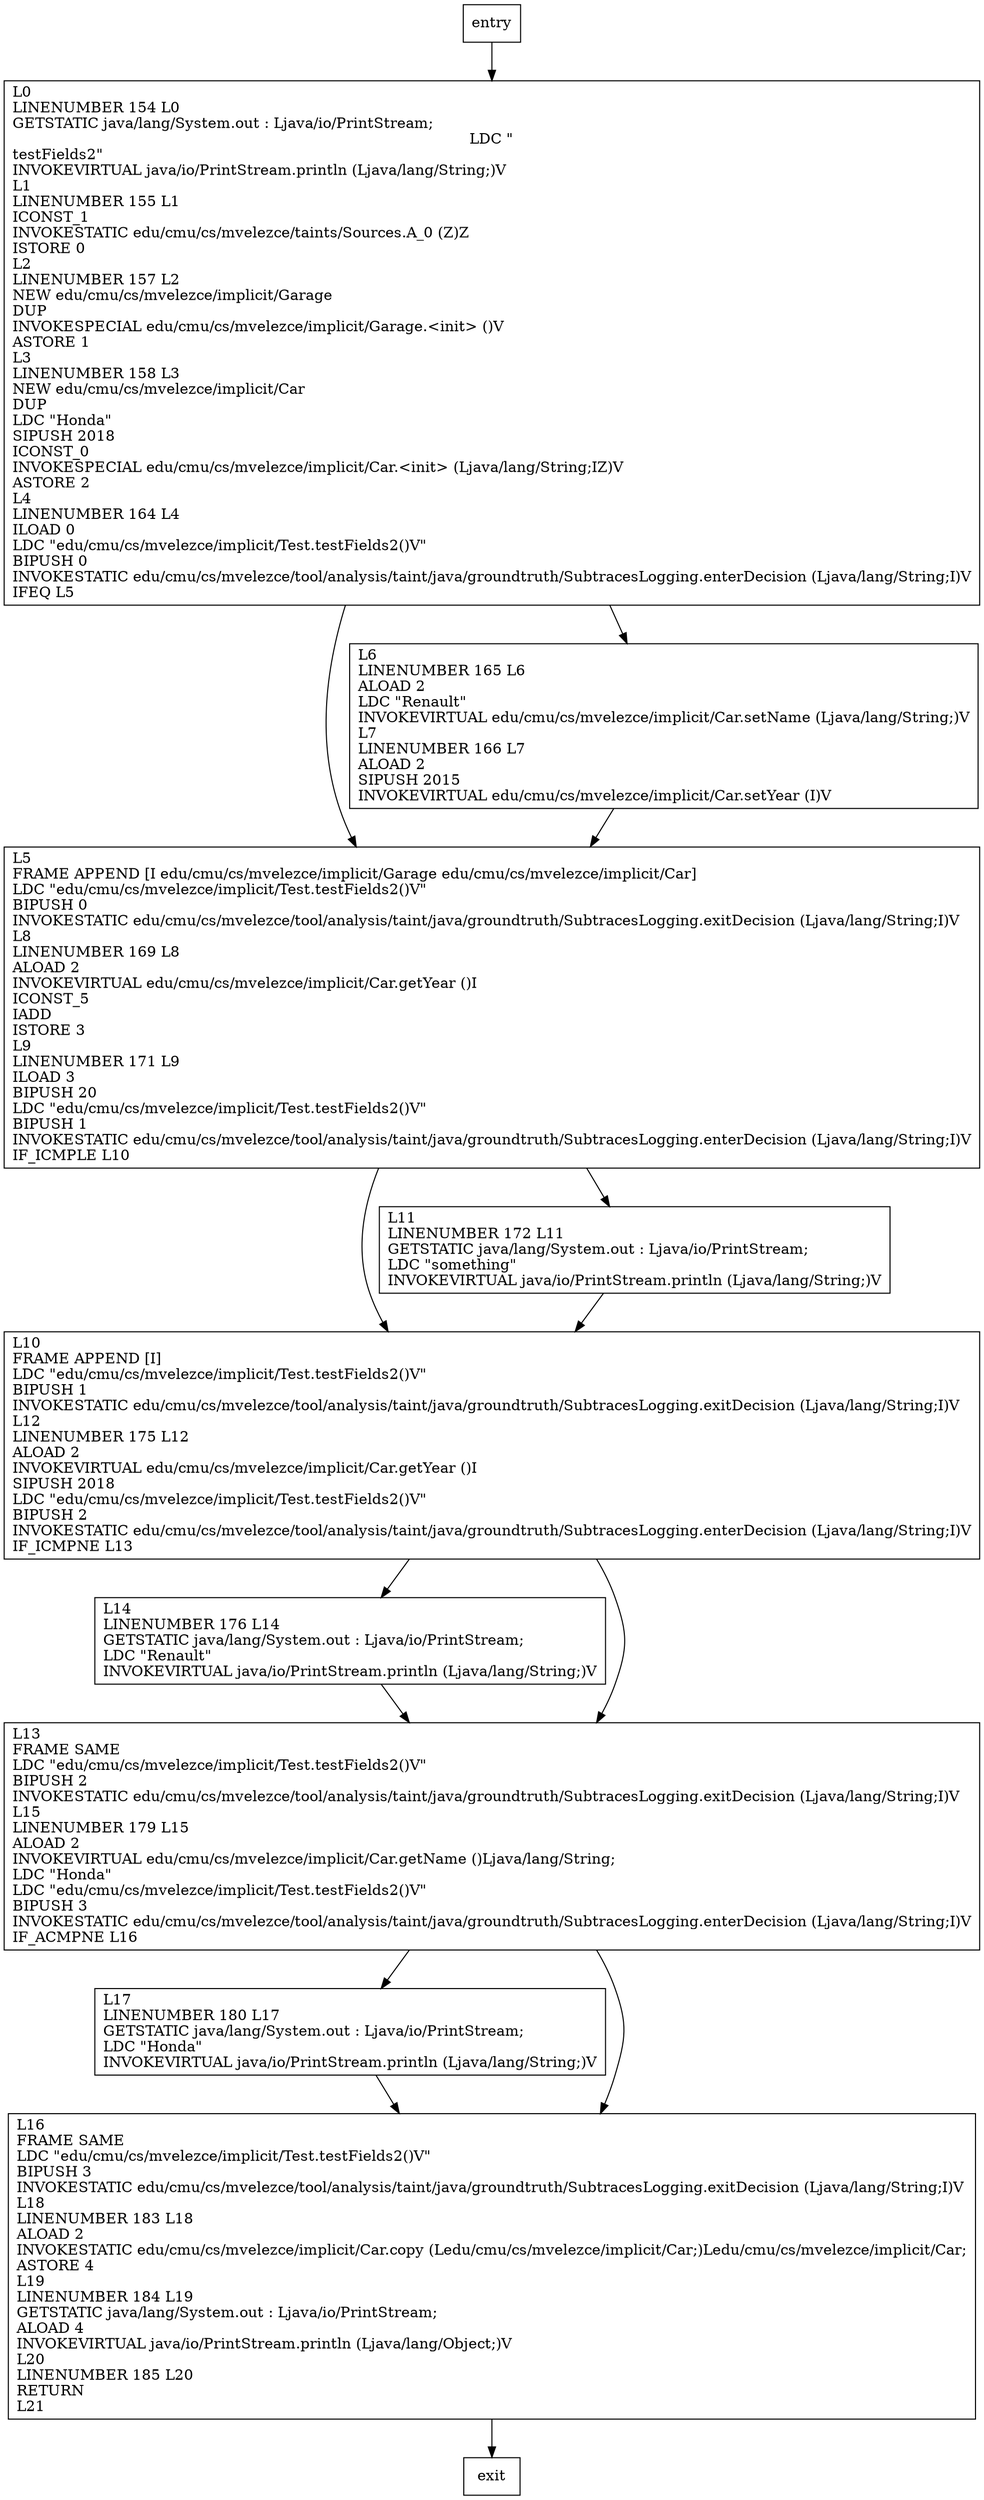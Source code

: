 digraph testFields2 {
node [shape=record];
2086269717 [label="L14\lLINENUMBER 176 L14\lGETSTATIC java/lang/System.out : Ljava/io/PrintStream;\lLDC \"Renault\"\lINVOKEVIRTUAL java/io/PrintStream.println (Ljava/lang/String;)V\l"];
1478434624 [label="L0\lLINENUMBER 154 L0\lGETSTATIC java/lang/System.out : Ljava/io/PrintStream;\lLDC \"\ntestFields2\"\lINVOKEVIRTUAL java/io/PrintStream.println (Ljava/lang/String;)V\lL1\lLINENUMBER 155 L1\lICONST_1\lINVOKESTATIC edu/cmu/cs/mvelezce/taints/Sources.A_0 (Z)Z\lISTORE 0\lL2\lLINENUMBER 157 L2\lNEW edu/cmu/cs/mvelezce/implicit/Garage\lDUP\lINVOKESPECIAL edu/cmu/cs/mvelezce/implicit/Garage.\<init\> ()V\lASTORE 1\lL3\lLINENUMBER 158 L3\lNEW edu/cmu/cs/mvelezce/implicit/Car\lDUP\lLDC \"Honda\"\lSIPUSH 2018\lICONST_0\lINVOKESPECIAL edu/cmu/cs/mvelezce/implicit/Car.\<init\> (Ljava/lang/String;IZ)V\lASTORE 2\lL4\lLINENUMBER 164 L4\lILOAD 0\lLDC \"edu/cmu/cs/mvelezce/implicit/Test.testFields2()V\"\lBIPUSH 0\lINVOKESTATIC edu/cmu/cs/mvelezce/tool/analysis/taint/java/groundtruth/SubtracesLogging.enterDecision (Ljava/lang/String;I)V\lIFEQ L5\l"];
943533613 [label="L10\lFRAME APPEND [I]\lLDC \"edu/cmu/cs/mvelezce/implicit/Test.testFields2()V\"\lBIPUSH 1\lINVOKESTATIC edu/cmu/cs/mvelezce/tool/analysis/taint/java/groundtruth/SubtracesLogging.exitDecision (Ljava/lang/String;I)V\lL12\lLINENUMBER 175 L12\lALOAD 2\lINVOKEVIRTUAL edu/cmu/cs/mvelezce/implicit/Car.getYear ()I\lSIPUSH 2018\lLDC \"edu/cmu/cs/mvelezce/implicit/Test.testFields2()V\"\lBIPUSH 2\lINVOKESTATIC edu/cmu/cs/mvelezce/tool/analysis/taint/java/groundtruth/SubtracesLogging.enterDecision (Ljava/lang/String;I)V\lIF_ICMPNE L13\l"];
418957165 [label="L11\lLINENUMBER 172 L11\lGETSTATIC java/lang/System.out : Ljava/io/PrintStream;\lLDC \"something\"\lINVOKEVIRTUAL java/io/PrintStream.println (Ljava/lang/String;)V\l"];
1673026967 [label="L17\lLINENUMBER 180 L17\lGETSTATIC java/lang/System.out : Ljava/io/PrintStream;\lLDC \"Honda\"\lINVOKEVIRTUAL java/io/PrintStream.println (Ljava/lang/String;)V\l"];
1815621869 [label="L13\lFRAME SAME\lLDC \"edu/cmu/cs/mvelezce/implicit/Test.testFields2()V\"\lBIPUSH 2\lINVOKESTATIC edu/cmu/cs/mvelezce/tool/analysis/taint/java/groundtruth/SubtracesLogging.exitDecision (Ljava/lang/String;I)V\lL15\lLINENUMBER 179 L15\lALOAD 2\lINVOKEVIRTUAL edu/cmu/cs/mvelezce/implicit/Car.getName ()Ljava/lang/String;\lLDC \"Honda\"\lLDC \"edu/cmu/cs/mvelezce/implicit/Test.testFields2()V\"\lBIPUSH 3\lINVOKESTATIC edu/cmu/cs/mvelezce/tool/analysis/taint/java/groundtruth/SubtracesLogging.enterDecision (Ljava/lang/String;I)V\lIF_ACMPNE L16\l"];
1251691854 [label="L5\lFRAME APPEND [I edu/cmu/cs/mvelezce/implicit/Garage edu/cmu/cs/mvelezce/implicit/Car]\lLDC \"edu/cmu/cs/mvelezce/implicit/Test.testFields2()V\"\lBIPUSH 0\lINVOKESTATIC edu/cmu/cs/mvelezce/tool/analysis/taint/java/groundtruth/SubtracesLogging.exitDecision (Ljava/lang/String;I)V\lL8\lLINENUMBER 169 L8\lALOAD 2\lINVOKEVIRTUAL edu/cmu/cs/mvelezce/implicit/Car.getYear ()I\lICONST_5\lIADD\lISTORE 3\lL9\lLINENUMBER 171 L9\lILOAD 3\lBIPUSH 20\lLDC \"edu/cmu/cs/mvelezce/implicit/Test.testFields2()V\"\lBIPUSH 1\lINVOKESTATIC edu/cmu/cs/mvelezce/tool/analysis/taint/java/groundtruth/SubtracesLogging.enterDecision (Ljava/lang/String;I)V\lIF_ICMPLE L10\l"];
849691048 [label="L16\lFRAME SAME\lLDC \"edu/cmu/cs/mvelezce/implicit/Test.testFields2()V\"\lBIPUSH 3\lINVOKESTATIC edu/cmu/cs/mvelezce/tool/analysis/taint/java/groundtruth/SubtracesLogging.exitDecision (Ljava/lang/String;I)V\lL18\lLINENUMBER 183 L18\lALOAD 2\lINVOKESTATIC edu/cmu/cs/mvelezce/implicit/Car.copy (Ledu/cmu/cs/mvelezce/implicit/Car;)Ledu/cmu/cs/mvelezce/implicit/Car;\lASTORE 4\lL19\lLINENUMBER 184 L19\lGETSTATIC java/lang/System.out : Ljava/io/PrintStream;\lALOAD 4\lINVOKEVIRTUAL java/io/PrintStream.println (Ljava/lang/Object;)V\lL20\lLINENUMBER 185 L20\lRETURN\lL21\l"];
1387446869 [label="L6\lLINENUMBER 165 L6\lALOAD 2\lLDC \"Renault\"\lINVOKEVIRTUAL edu/cmu/cs/mvelezce/implicit/Car.setName (Ljava/lang/String;)V\lL7\lLINENUMBER 166 L7\lALOAD 2\lSIPUSH 2015\lINVOKEVIRTUAL edu/cmu/cs/mvelezce/implicit/Car.setYear (I)V\l"];
entry;
exit;
entry -> 1478434624;
2086269717 -> 1815621869;
1478434624 -> 1251691854;
1478434624 -> 1387446869;
943533613 -> 2086269717;
943533613 -> 1815621869;
418957165 -> 943533613;
1673026967 -> 849691048;
1815621869 -> 1673026967;
1815621869 -> 849691048;
1251691854 -> 943533613;
1251691854 -> 418957165;
849691048 -> exit;
1387446869 -> 1251691854;
}
